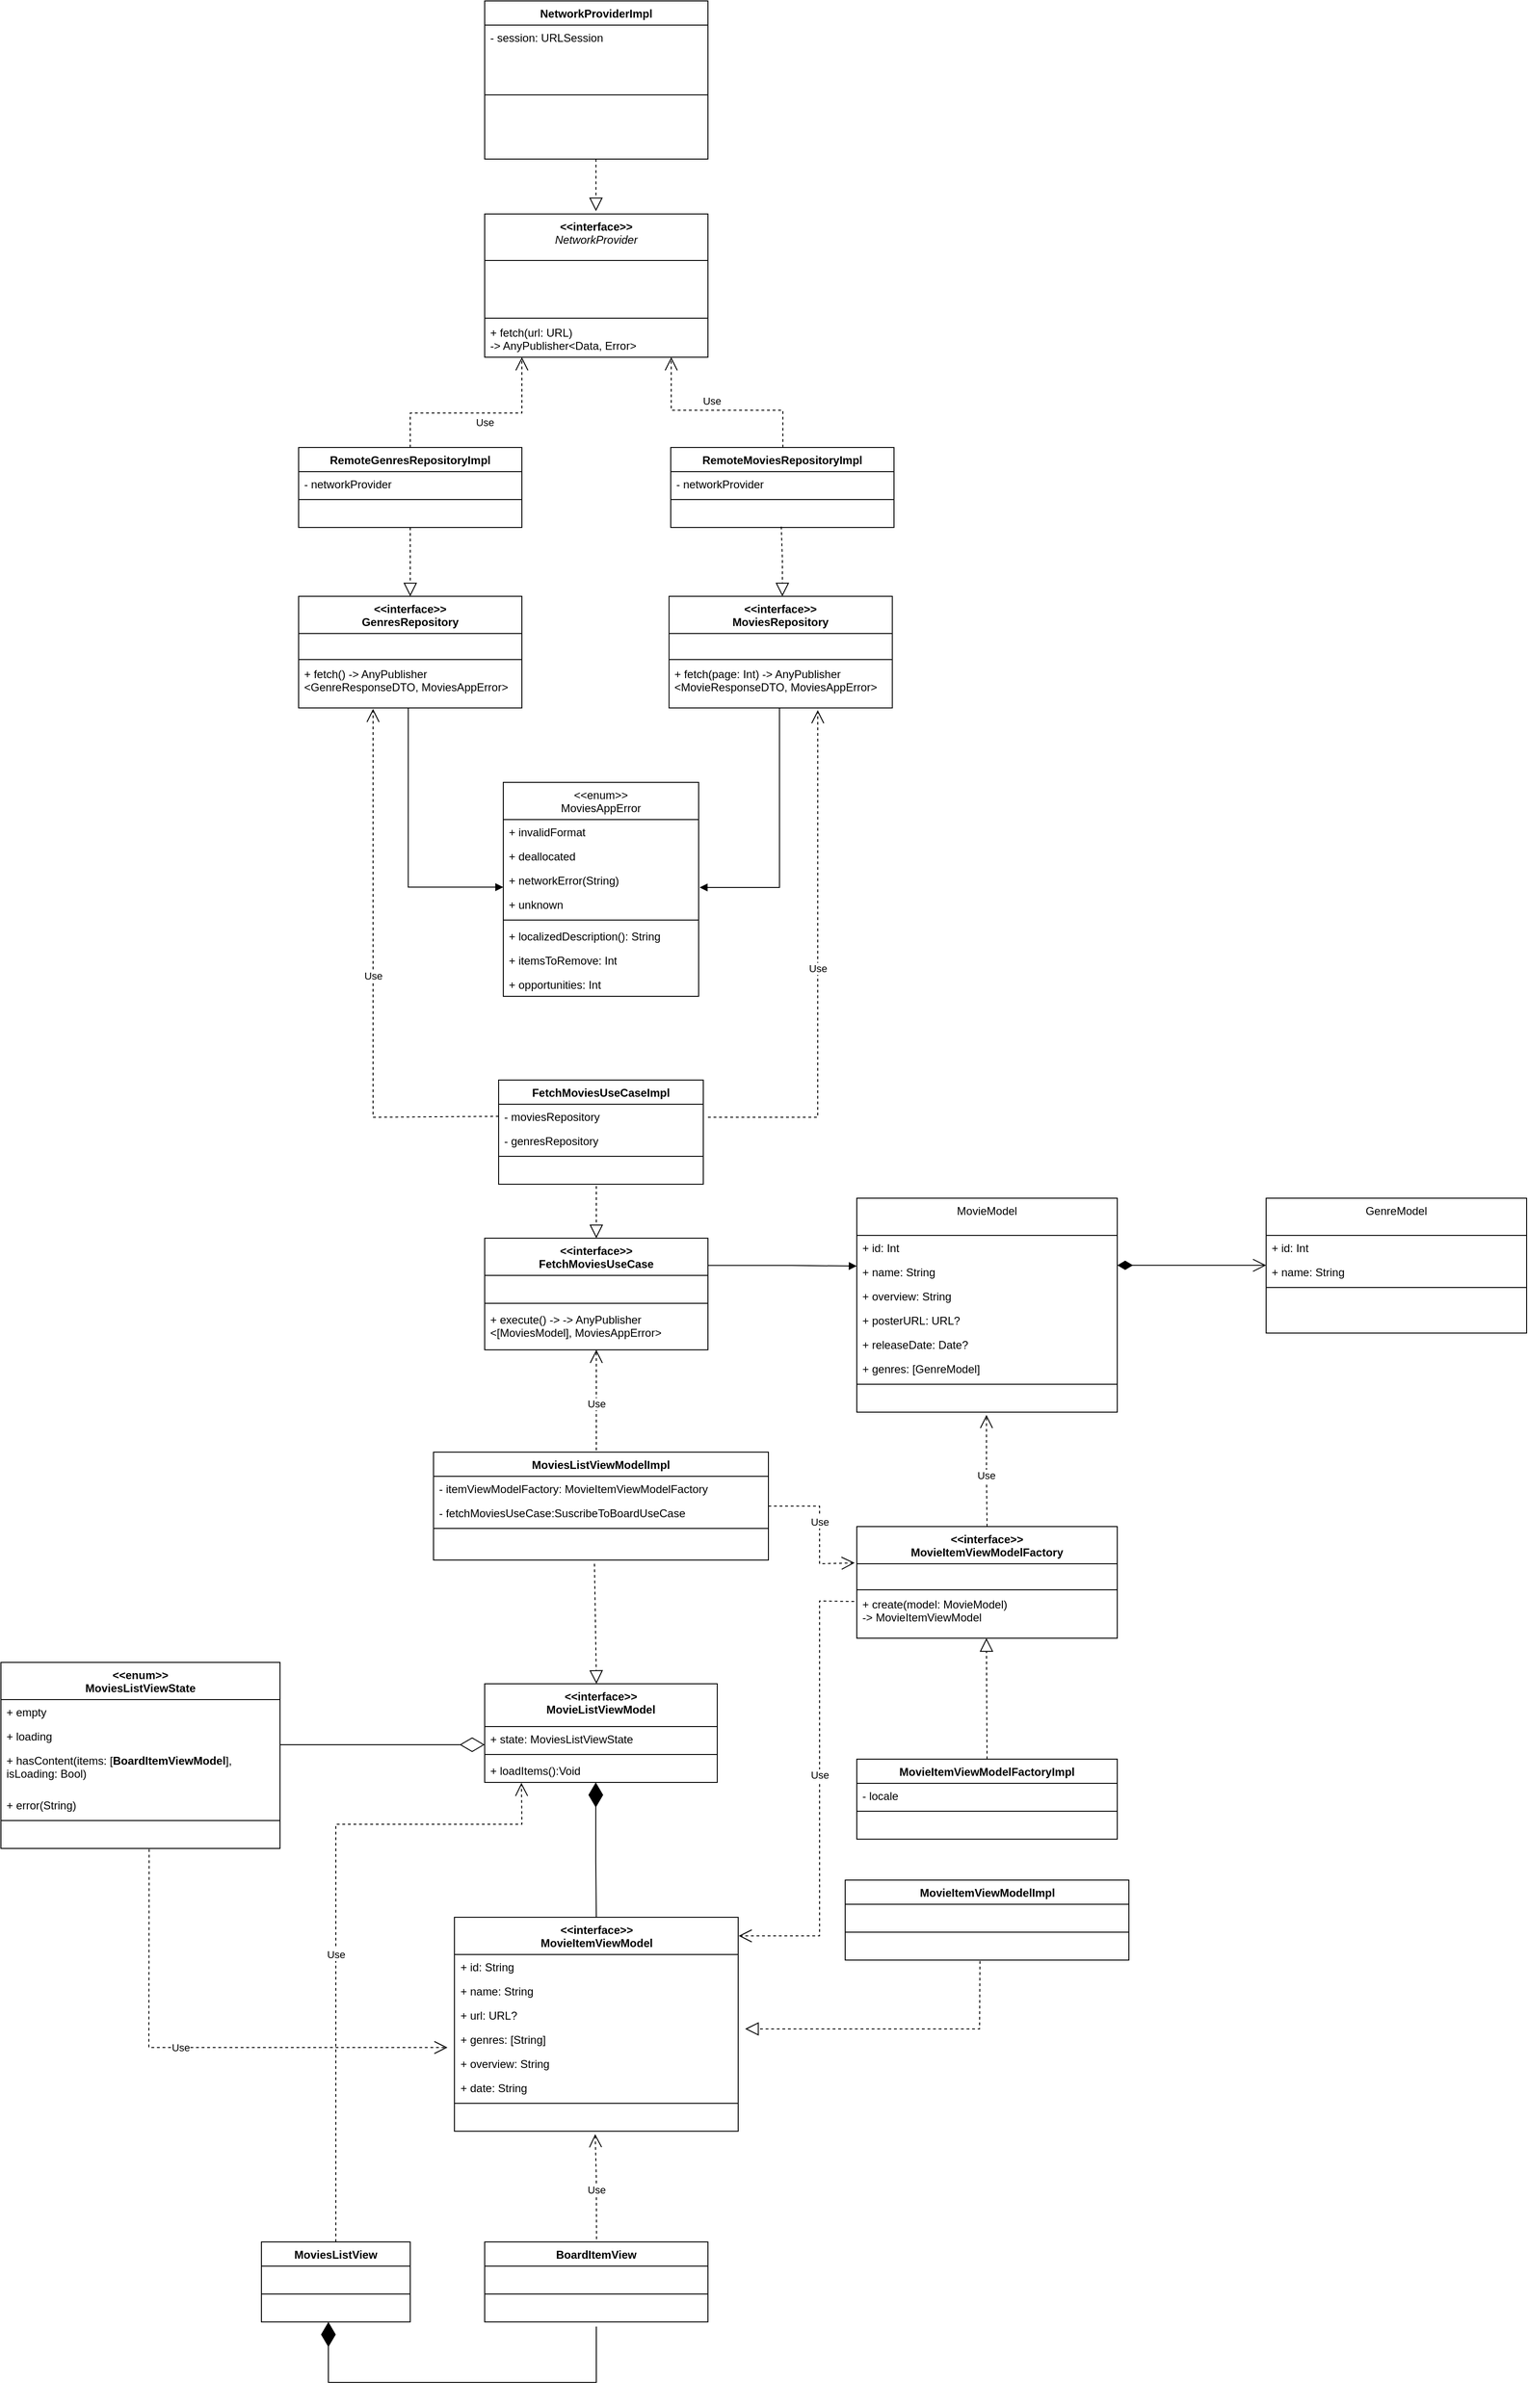 <mxfile version="26.1.1">
  <diagram id="C5RBs43oDa-KdzZeNtuy" name="Page-1">
    <mxGraphModel dx="3207" dy="3436" grid="1" gridSize="10" guides="1" tooltips="1" connect="1" arrows="1" fold="1" page="1" pageScale="1" pageWidth="827" pageHeight="1169" math="0" shadow="0">
      <root>
        <mxCell id="WIyWlLk6GJQsqaUBKTNV-0" />
        <mxCell id="WIyWlLk6GJQsqaUBKTNV-1" parent="WIyWlLk6GJQsqaUBKTNV-0" />
        <mxCell id="8yurtoqpaKrfjurdvBEN-20" value="&amp;lt;&amp;lt;interface&amp;gt;&amp;gt;&lt;br style=&quot;border-color: var(--border-color); padding: 0px; margin: 0px; font-style: italic; font-weight: 400;&quot;&gt;&lt;span style=&quot;font-weight: 400;&quot;&gt;&lt;i&gt;NetworkProvider&lt;/i&gt;&lt;/span&gt;" style="swimlane;fontStyle=1;align=center;verticalAlign=top;childLayout=stackLayout;horizontal=1;startSize=50;horizontalStack=0;resizeParent=1;resizeParentMax=0;resizeLast=0;collapsible=1;marginBottom=0;whiteSpace=wrap;html=1;" vertex="1" parent="WIyWlLk6GJQsqaUBKTNV-1">
          <mxGeometry x="-520" y="-1011" width="240" height="154" as="geometry" />
        </mxCell>
        <mxCell id="8yurtoqpaKrfjurdvBEN-21" value="&amp;nbsp;" style="text;strokeColor=none;fillColor=none;align=left;verticalAlign=top;spacingLeft=4;spacingRight=4;overflow=hidden;rotatable=0;points=[[0,0.5],[1,0.5]];portConstraint=eastwest;whiteSpace=wrap;html=1;" vertex="1" parent="8yurtoqpaKrfjurdvBEN-20">
          <mxGeometry y="50" width="240" height="60" as="geometry" />
        </mxCell>
        <mxCell id="8yurtoqpaKrfjurdvBEN-22" value="" style="line;strokeWidth=1;fillColor=none;align=left;verticalAlign=middle;spacingTop=-1;spacingLeft=3;spacingRight=3;rotatable=0;labelPosition=right;points=[];portConstraint=eastwest;strokeColor=inherit;" vertex="1" parent="8yurtoqpaKrfjurdvBEN-20">
          <mxGeometry y="110" width="240" height="4" as="geometry" />
        </mxCell>
        <mxCell id="8yurtoqpaKrfjurdvBEN-23" value="+&lt;span style=&quot;text-wrap-mode: nowrap;&quot;&gt;&amp;nbsp;fetch(url: URL)&amp;nbsp;&lt;/span&gt;&lt;div&gt;&lt;span style=&quot;text-wrap-mode: nowrap;&quot;&gt;-&amp;gt; AnyPublisher&amp;lt;Data, Error&amp;gt;&lt;/span&gt;&lt;/div&gt;" style="text;strokeColor=none;fillColor=none;align=left;verticalAlign=top;spacingLeft=4;spacingRight=4;overflow=hidden;rotatable=0;points=[[0,0.5],[1,0.5]];portConstraint=eastwest;whiteSpace=wrap;html=1;" vertex="1" parent="8yurtoqpaKrfjurdvBEN-20">
          <mxGeometry y="114" width="240" height="40" as="geometry" />
        </mxCell>
        <mxCell id="8yurtoqpaKrfjurdvBEN-26" value="NetworkProviderImpl" style="swimlane;fontStyle=1;align=center;verticalAlign=top;childLayout=stackLayout;horizontal=1;startSize=26;horizontalStack=0;resizeParent=1;resizeParentMax=0;resizeLast=0;collapsible=1;marginBottom=0;whiteSpace=wrap;html=1;" vertex="1" parent="WIyWlLk6GJQsqaUBKTNV-1">
          <mxGeometry x="-520" y="-1240" width="240" height="170" as="geometry" />
        </mxCell>
        <mxCell id="8yurtoqpaKrfjurdvBEN-27" value="- session: URLSession" style="text;strokeColor=none;fillColor=none;align=left;verticalAlign=top;spacingLeft=4;spacingRight=4;overflow=hidden;rotatable=0;points=[[0,0.5],[1,0.5]];portConstraint=eastwest;whiteSpace=wrap;html=1;" vertex="1" parent="8yurtoqpaKrfjurdvBEN-26">
          <mxGeometry y="26" width="240" height="26" as="geometry" />
        </mxCell>
        <mxCell id="8yurtoqpaKrfjurdvBEN-28" value="" style="line;strokeWidth=1;fillColor=none;align=left;verticalAlign=middle;spacingTop=-1;spacingLeft=3;spacingRight=3;rotatable=0;labelPosition=right;points=[];portConstraint=eastwest;strokeColor=inherit;" vertex="1" parent="8yurtoqpaKrfjurdvBEN-26">
          <mxGeometry y="52" width="240" height="98" as="geometry" />
        </mxCell>
        <mxCell id="8yurtoqpaKrfjurdvBEN-29" value="&amp;nbsp;" style="text;strokeColor=none;fillColor=none;align=left;verticalAlign=top;spacingLeft=4;spacingRight=4;overflow=hidden;rotatable=0;points=[[0,0.5],[1,0.5]];portConstraint=eastwest;whiteSpace=wrap;html=1;" vertex="1" parent="8yurtoqpaKrfjurdvBEN-26">
          <mxGeometry y="150" width="240" height="20" as="geometry" />
        </mxCell>
        <mxCell id="8yurtoqpaKrfjurdvBEN-30" value="" style="endArrow=block;dashed=1;endFill=0;endSize=12;html=1;rounded=0;" edge="1" parent="WIyWlLk6GJQsqaUBKTNV-1">
          <mxGeometry width="160" relative="1" as="geometry">
            <mxPoint x="-400.37" y="-1070" as="sourcePoint" />
            <mxPoint x="-400.37" y="-1014" as="targetPoint" />
          </mxGeometry>
        </mxCell>
        <mxCell id="8yurtoqpaKrfjurdvBEN-31" value="Use" style="endArrow=open;endSize=12;dashed=1;html=1;rounded=0;exitX=0.5;exitY=1;exitDx=0;exitDy=0;" edge="1" parent="WIyWlLk6GJQsqaUBKTNV-1">
          <mxGeometry x="0.078" y="-10" width="160" relative="1" as="geometry">
            <mxPoint x="-199.46" y="-760" as="sourcePoint" />
            <mxPoint x="-319.46" y="-857" as="targetPoint" />
            <mxPoint as="offset" />
            <Array as="points">
              <mxPoint x="-199.46" y="-800" />
              <mxPoint x="-319.46" y="-800" />
            </Array>
          </mxGeometry>
        </mxCell>
        <mxCell id="8yurtoqpaKrfjurdvBEN-32" value="Use" style="endArrow=open;endSize=12;dashed=1;html=1;rounded=0;" edge="1" parent="WIyWlLk6GJQsqaUBKTNV-1">
          <mxGeometry x="0.078" y="-10" width="160" relative="1" as="geometry">
            <mxPoint x="-600" y="-760" as="sourcePoint" />
            <mxPoint x="-480" y="-857" as="targetPoint" />
            <mxPoint as="offset" />
            <Array as="points">
              <mxPoint x="-600" y="-797" />
              <mxPoint x="-480" y="-797" />
            </Array>
          </mxGeometry>
        </mxCell>
        <mxCell id="8yurtoqpaKrfjurdvBEN-33" value="&amp;lt;&amp;lt;interface&amp;gt;&amp;gt;&lt;br&gt;MoviesRepository" style="swimlane;fontStyle=1;align=center;verticalAlign=top;childLayout=stackLayout;horizontal=1;startSize=40;horizontalStack=0;resizeParent=1;resizeParentMax=0;resizeLast=0;collapsible=1;marginBottom=0;whiteSpace=wrap;html=1;" vertex="1" parent="WIyWlLk6GJQsqaUBKTNV-1">
          <mxGeometry x="-321.8" y="-600" width="240" height="120" as="geometry" />
        </mxCell>
        <mxCell id="8yurtoqpaKrfjurdvBEN-34" value="&amp;nbsp;" style="text;strokeColor=none;fillColor=none;align=left;verticalAlign=top;spacingLeft=4;spacingRight=4;overflow=hidden;rotatable=0;points=[[0,0.5],[1,0.5]];portConstraint=eastwest;whiteSpace=wrap;html=1;" vertex="1" parent="8yurtoqpaKrfjurdvBEN-33">
          <mxGeometry y="40" width="240" height="26" as="geometry" />
        </mxCell>
        <mxCell id="8yurtoqpaKrfjurdvBEN-35" value="" style="line;strokeWidth=1;fillColor=none;align=left;verticalAlign=middle;spacingTop=-1;spacingLeft=3;spacingRight=3;rotatable=0;labelPosition=right;points=[];portConstraint=eastwest;strokeColor=inherit;" vertex="1" parent="8yurtoqpaKrfjurdvBEN-33">
          <mxGeometry y="66" width="240" height="4" as="geometry" />
        </mxCell>
        <mxCell id="8yurtoqpaKrfjurdvBEN-36" value="+&lt;span style=&quot;text-wrap-mode: nowrap;&quot;&gt;&amp;nbsp;fetch(page: Int)&amp;nbsp;-&amp;gt; AnyPublisher&lt;/span&gt;&lt;div&gt;&lt;span style=&quot;text-wrap-mode: nowrap;&quot;&gt;&amp;lt;MovieResponseDTO, MoviesAppError&amp;gt;&lt;/span&gt;&lt;/div&gt;" style="text;strokeColor=none;fillColor=none;align=left;verticalAlign=top;spacingLeft=4;spacingRight=4;overflow=hidden;rotatable=0;points=[[0,0.5],[1,0.5]];portConstraint=eastwest;whiteSpace=wrap;html=1;" vertex="1" parent="8yurtoqpaKrfjurdvBEN-33">
          <mxGeometry y="70" width="240" height="50" as="geometry" />
        </mxCell>
        <mxCell id="8yurtoqpaKrfjurdvBEN-39" value="RemoteMoviesRepositoryImpl" style="swimlane;fontStyle=1;align=center;verticalAlign=top;childLayout=stackLayout;horizontal=1;startSize=26;horizontalStack=0;resizeParent=1;resizeParentMax=0;resizeLast=0;collapsible=1;marginBottom=0;whiteSpace=wrap;html=1;" vertex="1" parent="WIyWlLk6GJQsqaUBKTNV-1">
          <mxGeometry x="-320" y="-760" width="240" height="86" as="geometry" />
        </mxCell>
        <mxCell id="8yurtoqpaKrfjurdvBEN-40" value="- networkProvider" style="text;strokeColor=none;fillColor=none;align=left;verticalAlign=top;spacingLeft=4;spacingRight=4;overflow=hidden;rotatable=0;points=[[0,0.5],[1,0.5]];portConstraint=eastwest;whiteSpace=wrap;html=1;" vertex="1" parent="8yurtoqpaKrfjurdvBEN-39">
          <mxGeometry y="26" width="240" height="26" as="geometry" />
        </mxCell>
        <mxCell id="8yurtoqpaKrfjurdvBEN-41" value="" style="line;strokeWidth=1;fillColor=none;align=left;verticalAlign=middle;spacingTop=-1;spacingLeft=3;spacingRight=3;rotatable=0;labelPosition=right;points=[];portConstraint=eastwest;strokeColor=inherit;" vertex="1" parent="8yurtoqpaKrfjurdvBEN-39">
          <mxGeometry y="52" width="240" height="8" as="geometry" />
        </mxCell>
        <mxCell id="8yurtoqpaKrfjurdvBEN-42" value="&amp;nbsp;" style="text;strokeColor=none;fillColor=none;align=left;verticalAlign=top;spacingLeft=4;spacingRight=4;overflow=hidden;rotatable=0;points=[[0,0.5],[1,0.5]];portConstraint=eastwest;whiteSpace=wrap;html=1;" vertex="1" parent="8yurtoqpaKrfjurdvBEN-39">
          <mxGeometry y="60" width="240" height="26" as="geometry" />
        </mxCell>
        <mxCell id="8yurtoqpaKrfjurdvBEN-43" value="" style="endArrow=block;dashed=1;endFill=0;endSize=12;html=1;rounded=0;exitX=0.495;exitY=0.968;exitDx=0;exitDy=0;exitPerimeter=0;entryX=0.495;entryY=0.968;entryDx=0;entryDy=0;entryPerimeter=0;" edge="1" parent="8yurtoqpaKrfjurdvBEN-39" source="8yurtoqpaKrfjurdvBEN-42">
          <mxGeometry width="160" relative="1" as="geometry">
            <mxPoint x="120" y="90" as="sourcePoint" />
            <mxPoint x="120" y="160" as="targetPoint" />
            <Array as="points">
              <mxPoint x="120" y="120" />
            </Array>
          </mxGeometry>
        </mxCell>
        <mxCell id="8yurtoqpaKrfjurdvBEN-44" value="&amp;lt;&amp;lt;interface&amp;gt;&amp;gt;&lt;br&gt;GenresRepository" style="swimlane;fontStyle=1;align=center;verticalAlign=top;childLayout=stackLayout;horizontal=1;startSize=40;horizontalStack=0;resizeParent=1;resizeParentMax=0;resizeLast=0;collapsible=1;marginBottom=0;whiteSpace=wrap;html=1;" vertex="1" parent="WIyWlLk6GJQsqaUBKTNV-1">
          <mxGeometry x="-720" y="-600" width="240" height="120" as="geometry" />
        </mxCell>
        <mxCell id="8yurtoqpaKrfjurdvBEN-45" value="&amp;nbsp;" style="text;strokeColor=none;fillColor=none;align=left;verticalAlign=top;spacingLeft=4;spacingRight=4;overflow=hidden;rotatable=0;points=[[0,0.5],[1,0.5]];portConstraint=eastwest;whiteSpace=wrap;html=1;" vertex="1" parent="8yurtoqpaKrfjurdvBEN-44">
          <mxGeometry y="40" width="240" height="26" as="geometry" />
        </mxCell>
        <mxCell id="8yurtoqpaKrfjurdvBEN-46" value="" style="line;strokeWidth=1;fillColor=none;align=left;verticalAlign=middle;spacingTop=-1;spacingLeft=3;spacingRight=3;rotatable=0;labelPosition=right;points=[];portConstraint=eastwest;strokeColor=inherit;" vertex="1" parent="8yurtoqpaKrfjurdvBEN-44">
          <mxGeometry y="66" width="240" height="4" as="geometry" />
        </mxCell>
        <mxCell id="8yurtoqpaKrfjurdvBEN-47" value="+&lt;span style=&quot;text-wrap-mode: nowrap;&quot;&gt;&amp;nbsp;fetch()&amp;nbsp;-&amp;gt; AnyPublisher&lt;/span&gt;&lt;div&gt;&lt;span style=&quot;text-wrap-mode: nowrap;&quot;&gt;&amp;lt;GenreResponseDTO, MoviesAppError&amp;gt;&lt;/span&gt;&lt;/div&gt;" style="text;strokeColor=none;fillColor=none;align=left;verticalAlign=top;spacingLeft=4;spacingRight=4;overflow=hidden;rotatable=0;points=[[0,0.5],[1,0.5]];portConstraint=eastwest;whiteSpace=wrap;html=1;" vertex="1" parent="8yurtoqpaKrfjurdvBEN-44">
          <mxGeometry y="70" width="240" height="50" as="geometry" />
        </mxCell>
        <mxCell id="8yurtoqpaKrfjurdvBEN-50" value="RemoteGenresRepositoryImpl" style="swimlane;fontStyle=1;align=center;verticalAlign=top;childLayout=stackLayout;horizontal=1;startSize=26;horizontalStack=0;resizeParent=1;resizeParentMax=0;resizeLast=0;collapsible=1;marginBottom=0;whiteSpace=wrap;html=1;" vertex="1" parent="WIyWlLk6GJQsqaUBKTNV-1">
          <mxGeometry x="-720" y="-760" width="240" height="86" as="geometry" />
        </mxCell>
        <mxCell id="8yurtoqpaKrfjurdvBEN-51" value="- networkProvider" style="text;strokeColor=none;fillColor=none;align=left;verticalAlign=top;spacingLeft=4;spacingRight=4;overflow=hidden;rotatable=0;points=[[0,0.5],[1,0.5]];portConstraint=eastwest;whiteSpace=wrap;html=1;" vertex="1" parent="8yurtoqpaKrfjurdvBEN-50">
          <mxGeometry y="26" width="240" height="26" as="geometry" />
        </mxCell>
        <mxCell id="8yurtoqpaKrfjurdvBEN-52" value="" style="line;strokeWidth=1;fillColor=none;align=left;verticalAlign=middle;spacingTop=-1;spacingLeft=3;spacingRight=3;rotatable=0;labelPosition=right;points=[];portConstraint=eastwest;strokeColor=inherit;" vertex="1" parent="8yurtoqpaKrfjurdvBEN-50">
          <mxGeometry y="52" width="240" height="8" as="geometry" />
        </mxCell>
        <mxCell id="8yurtoqpaKrfjurdvBEN-53" value="&amp;nbsp;" style="text;strokeColor=none;fillColor=none;align=left;verticalAlign=top;spacingLeft=4;spacingRight=4;overflow=hidden;rotatable=0;points=[[0,0.5],[1,0.5]];portConstraint=eastwest;whiteSpace=wrap;html=1;" vertex="1" parent="8yurtoqpaKrfjurdvBEN-50">
          <mxGeometry y="60" width="240" height="26" as="geometry" />
        </mxCell>
        <mxCell id="8yurtoqpaKrfjurdvBEN-54" value="" style="endArrow=block;dashed=1;endFill=0;endSize=12;html=1;rounded=0;exitX=0.5;exitY=1;exitDx=0;exitDy=0;entryX=0.5;entryY=1;entryDx=0;entryDy=0;" edge="1" parent="WIyWlLk6GJQsqaUBKTNV-1" source="8yurtoqpaKrfjurdvBEN-50">
          <mxGeometry width="160" relative="1" as="geometry">
            <mxPoint x="-600" y="-660" as="sourcePoint" />
            <mxPoint x="-600" y="-600" as="targetPoint" />
            <Array as="points">
              <mxPoint x="-600" y="-650" />
            </Array>
          </mxGeometry>
        </mxCell>
        <mxCell id="8yurtoqpaKrfjurdvBEN-56" value="&lt;&lt;enum&gt;&gt;&#xa;MoviesAppError" style="swimlane;fontStyle=0;align=center;verticalAlign=top;childLayout=stackLayout;horizontal=1;startSize=40;horizontalStack=0;resizeParent=1;resizeLast=0;collapsible=1;marginBottom=0;rounded=0;shadow=0;strokeWidth=1;" vertex="1" parent="WIyWlLk6GJQsqaUBKTNV-1">
          <mxGeometry x="-500" y="-400" width="210" height="230" as="geometry">
            <mxRectangle x="550" y="140" width="160" height="26" as="alternateBounds" />
          </mxGeometry>
        </mxCell>
        <mxCell id="8yurtoqpaKrfjurdvBEN-57" value="+ invalidFormat" style="text;align=left;verticalAlign=top;spacingLeft=4;spacingRight=4;overflow=hidden;rotatable=0;points=[[0,0.5],[1,0.5]];portConstraint=eastwest;" vertex="1" parent="8yurtoqpaKrfjurdvBEN-56">
          <mxGeometry y="40" width="210" height="26" as="geometry" />
        </mxCell>
        <mxCell id="8yurtoqpaKrfjurdvBEN-58" value="+ deallocated" style="text;align=left;verticalAlign=top;spacingLeft=4;spacingRight=4;overflow=hidden;rotatable=0;points=[[0,0.5],[1,0.5]];portConstraint=eastwest;rounded=0;shadow=0;html=0;" vertex="1" parent="8yurtoqpaKrfjurdvBEN-56">
          <mxGeometry y="66" width="210" height="26" as="geometry" />
        </mxCell>
        <mxCell id="8yurtoqpaKrfjurdvBEN-65" value="+ networkError(String)" style="text;align=left;verticalAlign=top;spacingLeft=4;spacingRight=4;overflow=hidden;rotatable=0;points=[[0,0.5],[1,0.5]];portConstraint=eastwest;rounded=0;shadow=0;html=0;" vertex="1" parent="8yurtoqpaKrfjurdvBEN-56">
          <mxGeometry y="92" width="210" height="26" as="geometry" />
        </mxCell>
        <mxCell id="8yurtoqpaKrfjurdvBEN-59" value="+ unknown" style="text;align=left;verticalAlign=top;spacingLeft=4;spacingRight=4;overflow=hidden;rotatable=0;points=[[0,0.5],[1,0.5]];portConstraint=eastwest;rounded=0;shadow=0;html=0;" vertex="1" parent="8yurtoqpaKrfjurdvBEN-56">
          <mxGeometry y="118" width="210" height="26" as="geometry" />
        </mxCell>
        <mxCell id="8yurtoqpaKrfjurdvBEN-60" value="" style="line;html=1;strokeWidth=1;align=left;verticalAlign=middle;spacingTop=-1;spacingLeft=3;spacingRight=3;rotatable=0;labelPosition=right;points=[];portConstraint=eastwest;" vertex="1" parent="8yurtoqpaKrfjurdvBEN-56">
          <mxGeometry y="144" width="210" height="8" as="geometry" />
        </mxCell>
        <mxCell id="8yurtoqpaKrfjurdvBEN-61" value="+ localizedDescription(): String" style="text;align=left;verticalAlign=top;spacingLeft=4;spacingRight=4;overflow=hidden;rotatable=0;points=[[0,0.5],[1,0.5]];portConstraint=eastwest;" vertex="1" parent="8yurtoqpaKrfjurdvBEN-56">
          <mxGeometry y="152" width="210" height="26" as="geometry" />
        </mxCell>
        <mxCell id="8yurtoqpaKrfjurdvBEN-62" value="+ itemsToRemove: Int" style="text;strokeColor=none;fillColor=none;align=left;verticalAlign=top;spacingLeft=4;spacingRight=4;overflow=hidden;rotatable=0;points=[[0,0.5],[1,0.5]];portConstraint=eastwest;whiteSpace=wrap;html=1;" vertex="1" parent="8yurtoqpaKrfjurdvBEN-56">
          <mxGeometry y="178" width="210" height="26" as="geometry" />
        </mxCell>
        <mxCell id="8yurtoqpaKrfjurdvBEN-63" value="+ opportunities: Int" style="text;strokeColor=none;fillColor=none;align=left;verticalAlign=top;spacingLeft=4;spacingRight=4;overflow=hidden;rotatable=0;points=[[0,0.5],[1,0.5]];portConstraint=eastwest;whiteSpace=wrap;html=1;" vertex="1" parent="8yurtoqpaKrfjurdvBEN-56">
          <mxGeometry y="204" width="210" height="26" as="geometry" />
        </mxCell>
        <mxCell id="8yurtoqpaKrfjurdvBEN-67" value="" style="endArrow=block;endFill=1;html=1;edgeStyle=orthogonalEdgeStyle;align=left;verticalAlign=top;rounded=0;entryX=0.495;entryY=1.146;entryDx=0;entryDy=0;entryPerimeter=0;exitX=0.491;exitY=1.023;exitDx=0;exitDy=0;exitPerimeter=0;" edge="1" parent="WIyWlLk6GJQsqaUBKTNV-1">
          <mxGeometry x="-0.333" relative="1" as="geometry">
            <mxPoint x="-602.16" y="-480.0" as="sourcePoint" />
            <mxPoint x="-500" y="-287.354" as="targetPoint" />
            <Array as="points">
              <mxPoint x="-602.17" y="-287" />
            </Array>
            <mxPoint as="offset" />
          </mxGeometry>
        </mxCell>
        <mxCell id="8yurtoqpaKrfjurdvBEN-69" value="" style="endArrow=block;endFill=1;html=1;edgeStyle=orthogonalEdgeStyle;align=left;verticalAlign=top;rounded=0;exitX=0.491;exitY=1.023;exitDx=0;exitDy=0;exitPerimeter=0;" edge="1" parent="WIyWlLk6GJQsqaUBKTNV-1">
          <mxGeometry x="-0.333" relative="1" as="geometry">
            <mxPoint x="-203.12" y="-480.0" as="sourcePoint" />
            <mxPoint x="-289" y="-287" as="targetPoint" />
            <Array as="points">
              <mxPoint x="-203.13" y="-287" />
            </Array>
            <mxPoint as="offset" />
          </mxGeometry>
        </mxCell>
        <mxCell id="8yurtoqpaKrfjurdvBEN-79" value="&amp;lt;&amp;lt;interface&amp;gt;&amp;gt;&lt;br&gt;FetchMoviesUseCase" style="swimlane;fontStyle=1;align=center;verticalAlign=top;childLayout=stackLayout;horizontal=1;startSize=40;horizontalStack=0;resizeParent=1;resizeParentMax=0;resizeLast=0;collapsible=1;marginBottom=0;whiteSpace=wrap;html=1;" vertex="1" parent="WIyWlLk6GJQsqaUBKTNV-1">
          <mxGeometry x="-520" y="90" width="240" height="120" as="geometry" />
        </mxCell>
        <mxCell id="8yurtoqpaKrfjurdvBEN-80" value="&amp;nbsp;" style="text;strokeColor=none;fillColor=none;align=left;verticalAlign=top;spacingLeft=4;spacingRight=4;overflow=hidden;rotatable=0;points=[[0,0.5],[1,0.5]];portConstraint=eastwest;whiteSpace=wrap;html=1;" vertex="1" parent="8yurtoqpaKrfjurdvBEN-79">
          <mxGeometry y="40" width="240" height="26" as="geometry" />
        </mxCell>
        <mxCell id="8yurtoqpaKrfjurdvBEN-81" value="" style="line;strokeWidth=1;fillColor=none;align=left;verticalAlign=middle;spacingTop=-1;spacingLeft=3;spacingRight=3;rotatable=0;labelPosition=right;points=[];portConstraint=eastwest;strokeColor=inherit;" vertex="1" parent="8yurtoqpaKrfjurdvBEN-79">
          <mxGeometry y="66" width="240" height="8" as="geometry" />
        </mxCell>
        <mxCell id="8yurtoqpaKrfjurdvBEN-82" value="+ execute() -&amp;gt;&amp;nbsp;&lt;span style=&quot;text-wrap-mode: nowrap;&quot;&gt;-&amp;gt; AnyPublisher&lt;/span&gt;&lt;div&gt;&lt;span style=&quot;text-wrap-mode: nowrap;&quot;&gt;&amp;lt;[MoviesModel], MoviesAppError&amp;gt;&lt;/span&gt;&lt;/div&gt;" style="text;strokeColor=none;fillColor=none;align=left;verticalAlign=top;spacingLeft=4;spacingRight=4;overflow=hidden;rotatable=0;points=[[0,0.5],[1,0.5]];portConstraint=eastwest;whiteSpace=wrap;html=1;" vertex="1" parent="8yurtoqpaKrfjurdvBEN-79">
          <mxGeometry y="74" width="240" height="46" as="geometry" />
        </mxCell>
        <mxCell id="8yurtoqpaKrfjurdvBEN-83" value="FetchMoviesUseCaseImpl" style="swimlane;fontStyle=1;align=center;verticalAlign=top;childLayout=stackLayout;horizontal=1;startSize=26;horizontalStack=0;resizeParent=1;resizeParentMax=0;resizeLast=0;collapsible=1;marginBottom=0;whiteSpace=wrap;html=1;" vertex="1" parent="WIyWlLk6GJQsqaUBKTNV-1">
          <mxGeometry x="-505" y="-80" width="220" height="112" as="geometry" />
        </mxCell>
        <mxCell id="8yurtoqpaKrfjurdvBEN-99" value="- moviesRepository" style="text;strokeColor=none;fillColor=none;align=left;verticalAlign=top;spacingLeft=4;spacingRight=4;overflow=hidden;rotatable=0;points=[[0,0.5],[1,0.5]];portConstraint=eastwest;whiteSpace=wrap;html=1;" vertex="1" parent="8yurtoqpaKrfjurdvBEN-83">
          <mxGeometry y="26" width="220" height="26" as="geometry" />
        </mxCell>
        <mxCell id="8yurtoqpaKrfjurdvBEN-84" value="- genresRepository" style="text;strokeColor=none;fillColor=none;align=left;verticalAlign=top;spacingLeft=4;spacingRight=4;overflow=hidden;rotatable=0;points=[[0,0.5],[1,0.5]];portConstraint=eastwest;whiteSpace=wrap;html=1;" vertex="1" parent="8yurtoqpaKrfjurdvBEN-83">
          <mxGeometry y="52" width="220" height="26" as="geometry" />
        </mxCell>
        <mxCell id="8yurtoqpaKrfjurdvBEN-85" value="" style="line;strokeWidth=1;fillColor=none;align=left;verticalAlign=middle;spacingTop=-1;spacingLeft=3;spacingRight=3;rotatable=0;labelPosition=right;points=[];portConstraint=eastwest;strokeColor=inherit;" vertex="1" parent="8yurtoqpaKrfjurdvBEN-83">
          <mxGeometry y="78" width="220" height="8" as="geometry" />
        </mxCell>
        <mxCell id="8yurtoqpaKrfjurdvBEN-86" value="&amp;nbsp;" style="text;strokeColor=none;fillColor=none;align=left;verticalAlign=top;spacingLeft=4;spacingRight=4;overflow=hidden;rotatable=0;points=[[0,0.5],[1,0.5]];portConstraint=eastwest;whiteSpace=wrap;html=1;" vertex="1" parent="8yurtoqpaKrfjurdvBEN-83">
          <mxGeometry y="86" width="220" height="26" as="geometry" />
        </mxCell>
        <mxCell id="8yurtoqpaKrfjurdvBEN-88" value="Use" style="endArrow=open;endSize=12;dashed=1;html=1;rounded=0;entryX=0;entryY=0.5;entryDx=0;entryDy=0;exitX=0;exitY=0.5;exitDx=0;exitDy=0;" edge="1" parent="8yurtoqpaKrfjurdvBEN-83" source="8yurtoqpaKrfjurdvBEN-99">
          <mxGeometry width="160" relative="1" as="geometry">
            <mxPoint x="-5" y="40" as="sourcePoint" />
            <mxPoint x="-135" y="-399" as="targetPoint" />
            <Array as="points">
              <mxPoint x="-135" y="40" />
              <mxPoint x="-135" y="-280" />
              <mxPoint x="-135" y="-350" />
            </Array>
          </mxGeometry>
        </mxCell>
        <mxCell id="8yurtoqpaKrfjurdvBEN-87" value="" style="endArrow=block;dashed=1;endFill=0;endSize=12;html=1;rounded=0;entryX=0.5;entryY=0;entryDx=0;entryDy=0;exitX=0.5;exitY=0;exitDx=0;exitDy=0;" edge="1" parent="WIyWlLk6GJQsqaUBKTNV-1" target="8yurtoqpaKrfjurdvBEN-79">
          <mxGeometry width="160" relative="1" as="geometry">
            <mxPoint x="-400" y="34" as="sourcePoint" />
            <mxPoint x="-615" y="60" as="targetPoint" />
          </mxGeometry>
        </mxCell>
        <mxCell id="8yurtoqpaKrfjurdvBEN-98" value="Use" style="endArrow=open;endSize=12;dashed=1;html=1;rounded=0;exitX=0.666;exitY=1.048;exitDx=0;exitDy=0;exitPerimeter=0;entryX=0.666;entryY=1.048;entryDx=0;entryDy=0;entryPerimeter=0;" edge="1" parent="WIyWlLk6GJQsqaUBKTNV-1" target="8yurtoqpaKrfjurdvBEN-36">
          <mxGeometry width="160" relative="1" as="geometry">
            <mxPoint x="-280" y="-40" as="sourcePoint" />
            <mxPoint x="140" y="-257" as="targetPoint" />
            <Array as="points">
              <mxPoint x="-162" y="-40" />
            </Array>
          </mxGeometry>
        </mxCell>
        <mxCell id="8yurtoqpaKrfjurdvBEN-101" value="MovieModel" style="swimlane;fontStyle=0;align=center;verticalAlign=top;childLayout=stackLayout;horizontal=1;startSize=40;horizontalStack=0;resizeParent=1;resizeLast=0;collapsible=1;marginBottom=0;rounded=0;shadow=0;strokeWidth=1;" vertex="1" parent="WIyWlLk6GJQsqaUBKTNV-1">
          <mxGeometry x="-120" y="47" width="280" height="230" as="geometry">
            <mxRectangle x="550" y="140" width="160" height="26" as="alternateBounds" />
          </mxGeometry>
        </mxCell>
        <mxCell id="8yurtoqpaKrfjurdvBEN-102" value="+ id: Int" style="text;align=left;verticalAlign=top;spacingLeft=4;spacingRight=4;overflow=hidden;rotatable=0;points=[[0,0.5],[1,0.5]];portConstraint=eastwest;" vertex="1" parent="8yurtoqpaKrfjurdvBEN-101">
          <mxGeometry y="40" width="280" height="26" as="geometry" />
        </mxCell>
        <mxCell id="8yurtoqpaKrfjurdvBEN-103" value="+ name: String" style="text;align=left;verticalAlign=top;spacingLeft=4;spacingRight=4;overflow=hidden;rotatable=0;points=[[0,0.5],[1,0.5]];portConstraint=eastwest;rounded=0;shadow=0;html=0;" vertex="1" parent="8yurtoqpaKrfjurdvBEN-101">
          <mxGeometry y="66" width="280" height="26" as="geometry" />
        </mxCell>
        <mxCell id="8yurtoqpaKrfjurdvBEN-104" value="+ overview: String" style="text;strokeColor=none;fillColor=none;align=left;verticalAlign=top;spacingLeft=4;spacingRight=4;overflow=hidden;rotatable=0;points=[[0,0.5],[1,0.5]];portConstraint=eastwest;whiteSpace=wrap;html=1;" vertex="1" parent="8yurtoqpaKrfjurdvBEN-101">
          <mxGeometry y="92" width="280" height="26" as="geometry" />
        </mxCell>
        <mxCell id="8yurtoqpaKrfjurdvBEN-105" value="+ posterURL: URL?" style="text;strokeColor=none;fillColor=none;align=left;verticalAlign=top;spacingLeft=4;spacingRight=4;overflow=hidden;rotatable=0;points=[[0,0.5],[1,0.5]];portConstraint=eastwest;whiteSpace=wrap;html=1;" vertex="1" parent="8yurtoqpaKrfjurdvBEN-101">
          <mxGeometry y="118" width="280" height="26" as="geometry" />
        </mxCell>
        <mxCell id="8yurtoqpaKrfjurdvBEN-115" value="+ releaseDate: Date?" style="text;strokeColor=none;fillColor=none;align=left;verticalAlign=top;spacingLeft=4;spacingRight=4;overflow=hidden;rotatable=0;points=[[0,0.5],[1,0.5]];portConstraint=eastwest;whiteSpace=wrap;html=1;" vertex="1" parent="8yurtoqpaKrfjurdvBEN-101">
          <mxGeometry y="144" width="280" height="26" as="geometry" />
        </mxCell>
        <mxCell id="8yurtoqpaKrfjurdvBEN-116" value="+ genres: [GenreModel]" style="text;strokeColor=none;fillColor=none;align=left;verticalAlign=top;spacingLeft=4;spacingRight=4;overflow=hidden;rotatable=0;points=[[0,0.5],[1,0.5]];portConstraint=eastwest;whiteSpace=wrap;html=1;" vertex="1" parent="8yurtoqpaKrfjurdvBEN-101">
          <mxGeometry y="170" width="280" height="26" as="geometry" />
        </mxCell>
        <mxCell id="8yurtoqpaKrfjurdvBEN-106" value="" style="line;html=1;strokeWidth=1;align=left;verticalAlign=middle;spacingTop=-1;spacingLeft=3;spacingRight=3;rotatable=0;labelPosition=right;points=[];portConstraint=eastwest;" vertex="1" parent="8yurtoqpaKrfjurdvBEN-101">
          <mxGeometry y="196" width="280" height="8" as="geometry" />
        </mxCell>
        <mxCell id="8yurtoqpaKrfjurdvBEN-107" value="&amp;nbsp;" style="text;strokeColor=none;fillColor=none;align=left;verticalAlign=top;spacingLeft=4;spacingRight=4;overflow=hidden;rotatable=0;points=[[0,0.5],[1,0.5]];portConstraint=eastwest;whiteSpace=wrap;html=1;" vertex="1" parent="8yurtoqpaKrfjurdvBEN-101">
          <mxGeometry y="204" width="280" height="26" as="geometry" />
        </mxCell>
        <mxCell id="8yurtoqpaKrfjurdvBEN-117" value="GenreModel" style="swimlane;fontStyle=0;align=center;verticalAlign=top;childLayout=stackLayout;horizontal=1;startSize=40;horizontalStack=0;resizeParent=1;resizeLast=0;collapsible=1;marginBottom=0;rounded=0;shadow=0;strokeWidth=1;" vertex="1" parent="WIyWlLk6GJQsqaUBKTNV-1">
          <mxGeometry x="320" y="47" width="280" height="145" as="geometry">
            <mxRectangle x="550" y="140" width="160" height="26" as="alternateBounds" />
          </mxGeometry>
        </mxCell>
        <mxCell id="8yurtoqpaKrfjurdvBEN-118" value="+ id: Int" style="text;align=left;verticalAlign=top;spacingLeft=4;spacingRight=4;overflow=hidden;rotatable=0;points=[[0,0.5],[1,0.5]];portConstraint=eastwest;" vertex="1" parent="8yurtoqpaKrfjurdvBEN-117">
          <mxGeometry y="40" width="280" height="26" as="geometry" />
        </mxCell>
        <mxCell id="8yurtoqpaKrfjurdvBEN-119" value="+ name: String" style="text;align=left;verticalAlign=top;spacingLeft=4;spacingRight=4;overflow=hidden;rotatable=0;points=[[0,0.5],[1,0.5]];portConstraint=eastwest;rounded=0;shadow=0;html=0;" vertex="1" parent="8yurtoqpaKrfjurdvBEN-117">
          <mxGeometry y="66" width="280" height="26" as="geometry" />
        </mxCell>
        <mxCell id="8yurtoqpaKrfjurdvBEN-124" value="" style="line;html=1;strokeWidth=1;align=left;verticalAlign=middle;spacingTop=-1;spacingLeft=3;spacingRight=3;rotatable=0;labelPosition=right;points=[];portConstraint=eastwest;" vertex="1" parent="8yurtoqpaKrfjurdvBEN-117">
          <mxGeometry y="92" width="280" height="8" as="geometry" />
        </mxCell>
        <mxCell id="8yurtoqpaKrfjurdvBEN-125" value="&amp;nbsp;" style="text;strokeColor=none;fillColor=none;align=left;verticalAlign=top;spacingLeft=4;spacingRight=4;overflow=hidden;rotatable=0;points=[[0,0.5],[1,0.5]];portConstraint=eastwest;whiteSpace=wrap;html=1;" vertex="1" parent="8yurtoqpaKrfjurdvBEN-117">
          <mxGeometry y="100" width="280" height="26" as="geometry" />
        </mxCell>
        <mxCell id="8yurtoqpaKrfjurdvBEN-128" value="" style="endArrow=block;endFill=1;html=1;edgeStyle=orthogonalEdgeStyle;align=left;verticalAlign=top;rounded=0;entryX=0;entryY=0.269;entryDx=0;entryDy=0;entryPerimeter=0;" edge="1" parent="WIyWlLk6GJQsqaUBKTNV-1" target="8yurtoqpaKrfjurdvBEN-103">
          <mxGeometry x="-0.333" relative="1" as="geometry">
            <mxPoint x="-280" y="119.29" as="sourcePoint" />
            <mxPoint x="-170" y="119.29" as="targetPoint" />
            <Array as="points">
              <mxPoint x="-190" y="119" />
            </Array>
            <mxPoint as="offset" />
          </mxGeometry>
        </mxCell>
        <mxCell id="8yurtoqpaKrfjurdvBEN-129" value="" style="endArrow=open;html=1;endSize=12;startArrow=diamondThin;startSize=14;startFill=1;edgeStyle=orthogonalEdgeStyle;align=left;verticalAlign=bottom;rounded=0;" edge="1" parent="WIyWlLk6GJQsqaUBKTNV-1">
          <mxGeometry x="-1" y="3" relative="1" as="geometry">
            <mxPoint x="160" y="119.14" as="sourcePoint" />
            <mxPoint x="320" y="119.14" as="targetPoint" />
          </mxGeometry>
        </mxCell>
        <mxCell id="8yurtoqpaKrfjurdvBEN-130" value="&amp;lt;&amp;lt;interface&amp;gt;&amp;gt;&lt;br&gt;MovieListViewModel" style="swimlane;fontStyle=1;align=center;verticalAlign=top;childLayout=stackLayout;horizontal=1;startSize=46;horizontalStack=0;resizeParent=1;resizeParentMax=0;resizeLast=0;collapsible=1;marginBottom=0;whiteSpace=wrap;html=1;" vertex="1" parent="WIyWlLk6GJQsqaUBKTNV-1">
          <mxGeometry x="-520" y="569" width="250" height="106" as="geometry" />
        </mxCell>
        <mxCell id="8yurtoqpaKrfjurdvBEN-132" value="+ state: MoviesListViewState" style="text;strokeColor=none;fillColor=none;align=left;verticalAlign=top;spacingLeft=4;spacingRight=4;overflow=hidden;rotatable=0;points=[[0,0.5],[1,0.5]];portConstraint=eastwest;whiteSpace=wrap;html=1;" vertex="1" parent="8yurtoqpaKrfjurdvBEN-130">
          <mxGeometry y="46" width="250" height="26" as="geometry" />
        </mxCell>
        <mxCell id="8yurtoqpaKrfjurdvBEN-133" value="" style="line;strokeWidth=1;fillColor=none;align=left;verticalAlign=middle;spacingTop=-1;spacingLeft=3;spacingRight=3;rotatable=0;labelPosition=right;points=[];portConstraint=eastwest;strokeColor=inherit;" vertex="1" parent="8yurtoqpaKrfjurdvBEN-130">
          <mxGeometry y="72" width="250" height="8" as="geometry" />
        </mxCell>
        <mxCell id="8yurtoqpaKrfjurdvBEN-134" value="+ loadItems():Void" style="text;strokeColor=none;fillColor=none;align=left;verticalAlign=top;spacingLeft=4;spacingRight=4;overflow=hidden;rotatable=0;points=[[0,0.5],[1,0.5]];portConstraint=eastwest;whiteSpace=wrap;html=1;" vertex="1" parent="8yurtoqpaKrfjurdvBEN-130">
          <mxGeometry y="80" width="250" height="26" as="geometry" />
        </mxCell>
        <mxCell id="8yurtoqpaKrfjurdvBEN-135" value="&amp;lt;&amp;lt;enum&amp;gt;&amp;gt;&lt;br&gt;MoviesListViewState" style="swimlane;fontStyle=1;align=center;verticalAlign=top;childLayout=stackLayout;horizontal=1;startSize=40;horizontalStack=0;resizeParent=1;resizeParentMax=0;resizeLast=0;collapsible=1;marginBottom=0;whiteSpace=wrap;html=1;" vertex="1" parent="WIyWlLk6GJQsqaUBKTNV-1">
          <mxGeometry x="-1040" y="546" width="300" height="200" as="geometry" />
        </mxCell>
        <mxCell id="8yurtoqpaKrfjurdvBEN-136" value="+ empty" style="text;strokeColor=none;fillColor=none;align=left;verticalAlign=top;spacingLeft=4;spacingRight=4;overflow=hidden;rotatable=0;points=[[0,0.5],[1,0.5]];portConstraint=eastwest;whiteSpace=wrap;html=1;" vertex="1" parent="8yurtoqpaKrfjurdvBEN-135">
          <mxGeometry y="40" width="300" height="26" as="geometry" />
        </mxCell>
        <mxCell id="8yurtoqpaKrfjurdvBEN-137" value="+ loading" style="text;strokeColor=none;fillColor=none;align=left;verticalAlign=top;spacingLeft=4;spacingRight=4;overflow=hidden;rotatable=0;points=[[0,0.5],[1,0.5]];portConstraint=eastwest;whiteSpace=wrap;html=1;" vertex="1" parent="8yurtoqpaKrfjurdvBEN-135">
          <mxGeometry y="66" width="300" height="26" as="geometry" />
        </mxCell>
        <mxCell id="8yurtoqpaKrfjurdvBEN-138" value="+ hasContent(items: [&lt;span style=&quot;font-weight: 700; text-align: center;&quot;&gt;BoardItemViewModel&lt;/span&gt;],&amp;nbsp;&lt;div&gt;isLoading: Bool)&lt;/div&gt;" style="text;strokeColor=none;fillColor=none;align=left;verticalAlign=top;spacingLeft=4;spacingRight=4;overflow=hidden;rotatable=0;points=[[0,0.5],[1,0.5]];portConstraint=eastwest;whiteSpace=wrap;html=1;" vertex="1" parent="8yurtoqpaKrfjurdvBEN-135">
          <mxGeometry y="92" width="300" height="48" as="geometry" />
        </mxCell>
        <mxCell id="8yurtoqpaKrfjurdvBEN-139" value="+ error(String)" style="text;strokeColor=none;fillColor=none;align=left;verticalAlign=top;spacingLeft=4;spacingRight=4;overflow=hidden;rotatable=0;points=[[0,0.5],[1,0.5]];portConstraint=eastwest;whiteSpace=wrap;html=1;" vertex="1" parent="8yurtoqpaKrfjurdvBEN-135">
          <mxGeometry y="140" width="300" height="26" as="geometry" />
        </mxCell>
        <mxCell id="8yurtoqpaKrfjurdvBEN-140" value="" style="line;strokeWidth=1;fillColor=none;align=left;verticalAlign=middle;spacingTop=-1;spacingLeft=3;spacingRight=3;rotatable=0;labelPosition=right;points=[];portConstraint=eastwest;strokeColor=inherit;" vertex="1" parent="8yurtoqpaKrfjurdvBEN-135">
          <mxGeometry y="166" width="300" height="8" as="geometry" />
        </mxCell>
        <mxCell id="8yurtoqpaKrfjurdvBEN-141" value="&amp;nbsp;" style="text;strokeColor=none;fillColor=none;align=left;verticalAlign=top;spacingLeft=4;spacingRight=4;overflow=hidden;rotatable=0;points=[[0,0.5],[1,0.5]];portConstraint=eastwest;whiteSpace=wrap;html=1;" vertex="1" parent="8yurtoqpaKrfjurdvBEN-135">
          <mxGeometry y="174" width="300" height="26" as="geometry" />
        </mxCell>
        <mxCell id="8yurtoqpaKrfjurdvBEN-142" value="MoviesListViewModelImpl" style="swimlane;fontStyle=1;align=center;verticalAlign=top;childLayout=stackLayout;horizontal=1;startSize=26;horizontalStack=0;resizeParent=1;resizeParentMax=0;resizeLast=0;collapsible=1;marginBottom=0;whiteSpace=wrap;html=1;" vertex="1" parent="WIyWlLk6GJQsqaUBKTNV-1">
          <mxGeometry x="-575" y="320" width="360" height="116" as="geometry" />
        </mxCell>
        <mxCell id="8yurtoqpaKrfjurdvBEN-143" value="- itemViewModelFactory: MovieItemViewModelFactory" style="text;strokeColor=none;fillColor=none;align=left;verticalAlign=top;spacingLeft=4;spacingRight=4;overflow=hidden;rotatable=0;points=[[0,0.5],[1,0.5]];portConstraint=eastwest;whiteSpace=wrap;html=1;" vertex="1" parent="8yurtoqpaKrfjurdvBEN-142">
          <mxGeometry y="26" width="360" height="26" as="geometry" />
        </mxCell>
        <mxCell id="8yurtoqpaKrfjurdvBEN-144" value="- fetchMoviesUseCase:SuscribeToBoardUseCase" style="text;strokeColor=none;fillColor=none;align=left;verticalAlign=top;spacingLeft=4;spacingRight=4;overflow=hidden;rotatable=0;points=[[0,0.5],[1,0.5]];portConstraint=eastwest;whiteSpace=wrap;html=1;" vertex="1" parent="8yurtoqpaKrfjurdvBEN-142">
          <mxGeometry y="52" width="360" height="26" as="geometry" />
        </mxCell>
        <mxCell id="8yurtoqpaKrfjurdvBEN-147" value="" style="line;strokeWidth=1;fillColor=none;align=left;verticalAlign=middle;spacingTop=-1;spacingLeft=3;spacingRight=3;rotatable=0;labelPosition=right;points=[];portConstraint=eastwest;strokeColor=inherit;" vertex="1" parent="8yurtoqpaKrfjurdvBEN-142">
          <mxGeometry y="78" width="360" height="8" as="geometry" />
        </mxCell>
        <mxCell id="8yurtoqpaKrfjurdvBEN-148" value="&amp;nbsp;" style="text;strokeColor=none;fillColor=none;align=left;verticalAlign=top;spacingLeft=4;spacingRight=4;overflow=hidden;rotatable=0;points=[[0,0.5],[1,0.5]];portConstraint=eastwest;whiteSpace=wrap;html=1;" vertex="1" parent="8yurtoqpaKrfjurdvBEN-142">
          <mxGeometry y="86" width="360" height="30" as="geometry" />
        </mxCell>
        <mxCell id="8yurtoqpaKrfjurdvBEN-149" value="" style="endArrow=block;dashed=1;endFill=0;endSize=12;html=1;rounded=0;entryX=0.5;entryY=0;entryDx=0;entryDy=0;" edge="1" parent="WIyWlLk6GJQsqaUBKTNV-1">
          <mxGeometry width="160" relative="1" as="geometry">
            <mxPoint x="-402" y="440" as="sourcePoint" />
            <mxPoint x="-399.88" y="569" as="targetPoint" />
          </mxGeometry>
        </mxCell>
        <mxCell id="8yurtoqpaKrfjurdvBEN-150" value="" style="endArrow=diamondThin;endFill=0;endSize=24;html=1;rounded=0;" edge="1" parent="WIyWlLk6GJQsqaUBKTNV-1">
          <mxGeometry width="160" relative="1" as="geometry">
            <mxPoint x="-740" y="634.5" as="sourcePoint" />
            <mxPoint x="-520" y="634.5" as="targetPoint" />
          </mxGeometry>
        </mxCell>
        <mxCell id="8yurtoqpaKrfjurdvBEN-151" value="" style="endArrow=diamondThin;endFill=1;endSize=24;html=1;rounded=0;entryX=0.708;entryY=1;entryDx=0;entryDy=0;entryPerimeter=0;exitX=0.5;exitY=0;exitDx=0;exitDy=0;" edge="1" parent="WIyWlLk6GJQsqaUBKTNV-1" source="8yurtoqpaKrfjurdvBEN-152">
          <mxGeometry width="160" relative="1" as="geometry">
            <mxPoint x="-401" y="810" as="sourcePoint" />
            <mxPoint x="-400.56" y="675.0" as="targetPoint" />
            <Array as="points">
              <mxPoint x="-400.56" y="760" />
            </Array>
          </mxGeometry>
        </mxCell>
        <mxCell id="8yurtoqpaKrfjurdvBEN-152" value="&amp;lt;&amp;lt;interface&amp;gt;&amp;gt;&lt;br&gt;MovieItemViewModel" style="swimlane;fontStyle=1;align=center;verticalAlign=top;childLayout=stackLayout;horizontal=1;startSize=40;horizontalStack=0;resizeParent=1;resizeParentMax=0;resizeLast=0;collapsible=1;marginBottom=0;whiteSpace=wrap;html=1;" vertex="1" parent="WIyWlLk6GJQsqaUBKTNV-1">
          <mxGeometry x="-552.5" y="820" width="305" height="230" as="geometry" />
        </mxCell>
        <mxCell id="8yurtoqpaKrfjurdvBEN-154" value="+ id: String" style="text;strokeColor=none;fillColor=none;align=left;verticalAlign=top;spacingLeft=4;spacingRight=4;overflow=hidden;rotatable=0;points=[[0,0.5],[1,0.5]];portConstraint=eastwest;whiteSpace=wrap;html=1;" vertex="1" parent="8yurtoqpaKrfjurdvBEN-152">
          <mxGeometry y="40" width="305" height="26" as="geometry" />
        </mxCell>
        <mxCell id="8yurtoqpaKrfjurdvBEN-155" value="+ name: String" style="text;strokeColor=none;fillColor=none;align=left;verticalAlign=top;spacingLeft=4;spacingRight=4;overflow=hidden;rotatable=0;points=[[0,0.5],[1,0.5]];portConstraint=eastwest;whiteSpace=wrap;html=1;" vertex="1" parent="8yurtoqpaKrfjurdvBEN-152">
          <mxGeometry y="66" width="305" height="26" as="geometry" />
        </mxCell>
        <mxCell id="8yurtoqpaKrfjurdvBEN-192" value="+ url: URL?" style="text;strokeColor=none;fillColor=none;align=left;verticalAlign=top;spacingLeft=4;spacingRight=4;overflow=hidden;rotatable=0;points=[[0,0.5],[1,0.5]];portConstraint=eastwest;whiteSpace=wrap;html=1;" vertex="1" parent="8yurtoqpaKrfjurdvBEN-152">
          <mxGeometry y="92" width="305" height="26" as="geometry" />
        </mxCell>
        <mxCell id="8yurtoqpaKrfjurdvBEN-191" value="+ genres: [String]" style="text;strokeColor=none;fillColor=none;align=left;verticalAlign=top;spacingLeft=4;spacingRight=4;overflow=hidden;rotatable=0;points=[[0,0.5],[1,0.5]];portConstraint=eastwest;whiteSpace=wrap;html=1;" vertex="1" parent="8yurtoqpaKrfjurdvBEN-152">
          <mxGeometry y="118" width="305" height="26" as="geometry" />
        </mxCell>
        <mxCell id="8yurtoqpaKrfjurdvBEN-193" value="+ overview: String" style="text;strokeColor=none;fillColor=none;align=left;verticalAlign=top;spacingLeft=4;spacingRight=4;overflow=hidden;rotatable=0;points=[[0,0.5],[1,0.5]];portConstraint=eastwest;whiteSpace=wrap;html=1;" vertex="1" parent="8yurtoqpaKrfjurdvBEN-152">
          <mxGeometry y="144" width="305" height="26" as="geometry" />
        </mxCell>
        <mxCell id="8yurtoqpaKrfjurdvBEN-194" value="+ date: String" style="text;strokeColor=none;fillColor=none;align=left;verticalAlign=top;spacingLeft=4;spacingRight=4;overflow=hidden;rotatable=0;points=[[0,0.5],[1,0.5]];portConstraint=eastwest;whiteSpace=wrap;html=1;" vertex="1" parent="8yurtoqpaKrfjurdvBEN-152">
          <mxGeometry y="170" width="305" height="26" as="geometry" />
        </mxCell>
        <mxCell id="8yurtoqpaKrfjurdvBEN-156" value="" style="line;strokeWidth=1;fillColor=none;align=left;verticalAlign=middle;spacingTop=-1;spacingLeft=3;spacingRight=3;rotatable=0;labelPosition=right;points=[];portConstraint=eastwest;strokeColor=inherit;" vertex="1" parent="8yurtoqpaKrfjurdvBEN-152">
          <mxGeometry y="196" width="305" height="8" as="geometry" />
        </mxCell>
        <mxCell id="8yurtoqpaKrfjurdvBEN-157" value="&amp;nbsp;" style="text;strokeColor=none;fillColor=none;align=left;verticalAlign=top;spacingLeft=4;spacingRight=4;overflow=hidden;rotatable=0;points=[[0,0.5],[1,0.5]];portConstraint=eastwest;whiteSpace=wrap;html=1;" vertex="1" parent="8yurtoqpaKrfjurdvBEN-152">
          <mxGeometry y="204" width="305" height="26" as="geometry" />
        </mxCell>
        <mxCell id="8yurtoqpaKrfjurdvBEN-158" value="MoviesListView" style="swimlane;fontStyle=1;align=center;verticalAlign=top;childLayout=stackLayout;horizontal=1;startSize=26;horizontalStack=0;resizeParent=1;resizeParentMax=0;resizeLast=0;collapsible=1;marginBottom=0;whiteSpace=wrap;html=1;" vertex="1" parent="WIyWlLk6GJQsqaUBKTNV-1">
          <mxGeometry x="-760" y="1169" width="160" height="86" as="geometry" />
        </mxCell>
        <mxCell id="8yurtoqpaKrfjurdvBEN-159" value="&amp;nbsp;" style="text;strokeColor=none;fillColor=none;align=left;verticalAlign=top;spacingLeft=4;spacingRight=4;overflow=hidden;rotatable=0;points=[[0,0.5],[1,0.5]];portConstraint=eastwest;whiteSpace=wrap;html=1;" vertex="1" parent="8yurtoqpaKrfjurdvBEN-158">
          <mxGeometry y="26" width="160" height="26" as="geometry" />
        </mxCell>
        <mxCell id="8yurtoqpaKrfjurdvBEN-160" value="" style="line;strokeWidth=1;fillColor=none;align=left;verticalAlign=middle;spacingTop=-1;spacingLeft=3;spacingRight=3;rotatable=0;labelPosition=right;points=[];portConstraint=eastwest;strokeColor=inherit;" vertex="1" parent="8yurtoqpaKrfjurdvBEN-158">
          <mxGeometry y="52" width="160" height="8" as="geometry" />
        </mxCell>
        <mxCell id="8yurtoqpaKrfjurdvBEN-161" value="&amp;nbsp;" style="text;strokeColor=none;fillColor=none;align=left;verticalAlign=top;spacingLeft=4;spacingRight=4;overflow=hidden;rotatable=0;points=[[0,0.5],[1,0.5]];portConstraint=eastwest;whiteSpace=wrap;html=1;" vertex="1" parent="8yurtoqpaKrfjurdvBEN-158">
          <mxGeometry y="60" width="160" height="26" as="geometry" />
        </mxCell>
        <mxCell id="8yurtoqpaKrfjurdvBEN-162" value="BoardItemView" style="swimlane;fontStyle=1;align=center;verticalAlign=top;childLayout=stackLayout;horizontal=1;startSize=26;horizontalStack=0;resizeParent=1;resizeParentMax=0;resizeLast=0;collapsible=1;marginBottom=0;whiteSpace=wrap;html=1;" vertex="1" parent="WIyWlLk6GJQsqaUBKTNV-1">
          <mxGeometry x="-520" y="1169" width="240" height="86" as="geometry" />
        </mxCell>
        <mxCell id="8yurtoqpaKrfjurdvBEN-163" value="&amp;nbsp;" style="text;strokeColor=none;fillColor=none;align=left;verticalAlign=top;spacingLeft=4;spacingRight=4;overflow=hidden;rotatable=0;points=[[0,0.5],[1,0.5]];portConstraint=eastwest;whiteSpace=wrap;html=1;" vertex="1" parent="8yurtoqpaKrfjurdvBEN-162">
          <mxGeometry y="26" width="240" height="26" as="geometry" />
        </mxCell>
        <mxCell id="8yurtoqpaKrfjurdvBEN-164" value="" style="line;strokeWidth=1;fillColor=none;align=left;verticalAlign=middle;spacingTop=-1;spacingLeft=3;spacingRight=3;rotatable=0;labelPosition=right;points=[];portConstraint=eastwest;strokeColor=inherit;" vertex="1" parent="8yurtoqpaKrfjurdvBEN-162">
          <mxGeometry y="52" width="240" height="8" as="geometry" />
        </mxCell>
        <mxCell id="8yurtoqpaKrfjurdvBEN-165" value="&amp;nbsp;" style="text;strokeColor=none;fillColor=none;align=left;verticalAlign=top;spacingLeft=4;spacingRight=4;overflow=hidden;rotatable=0;points=[[0,0.5],[1,0.5]];portConstraint=eastwest;whiteSpace=wrap;html=1;" vertex="1" parent="8yurtoqpaKrfjurdvBEN-162">
          <mxGeometry y="60" width="240" height="26" as="geometry" />
        </mxCell>
        <mxCell id="8yurtoqpaKrfjurdvBEN-166" value="" style="endArrow=diamondThin;endFill=1;endSize=24;html=1;rounded=0;entryX=0.45;entryY=1;entryDx=0;entryDy=0;entryPerimeter=0;" edge="1" parent="WIyWlLk6GJQsqaUBKTNV-1" target="8yurtoqpaKrfjurdvBEN-161">
          <mxGeometry width="160" relative="1" as="geometry">
            <mxPoint x="-400" y="1260" as="sourcePoint" />
            <mxPoint x="-230.83" y="1316" as="targetPoint" />
            <Array as="points">
              <mxPoint x="-400" y="1290" />
              <mxPoint x="-400" y="1320" />
              <mxPoint x="-688" y="1320" />
            </Array>
          </mxGeometry>
        </mxCell>
        <mxCell id="8yurtoqpaKrfjurdvBEN-167" value="Use" style="endArrow=open;endSize=12;dashed=1;html=1;rounded=0;entryX=0.158;entryY=1.02;entryDx=0;entryDy=0;exitX=0.5;exitY=0;exitDx=0;exitDy=0;entryPerimeter=0;" edge="1" parent="WIyWlLk6GJQsqaUBKTNV-1" source="8yurtoqpaKrfjurdvBEN-158" target="8yurtoqpaKrfjurdvBEN-134">
          <mxGeometry x="-0.109" width="160" relative="1" as="geometry">
            <mxPoint x="-310.0" y="1270" as="sourcePoint" />
            <mxPoint x="-520" y="700" as="targetPoint" />
            <Array as="points">
              <mxPoint x="-680" y="720" />
              <mxPoint x="-480" y="720" />
            </Array>
            <mxPoint as="offset" />
          </mxGeometry>
        </mxCell>
        <mxCell id="8yurtoqpaKrfjurdvBEN-168" value="MovieItemViewModelImpl" style="swimlane;fontStyle=1;align=center;verticalAlign=top;childLayout=stackLayout;horizontal=1;startSize=26;horizontalStack=0;resizeParent=1;resizeParentMax=0;resizeLast=0;collapsible=1;marginBottom=0;whiteSpace=wrap;html=1;" vertex="1" parent="WIyWlLk6GJQsqaUBKTNV-1">
          <mxGeometry x="-132.5" y="780" width="305" height="86" as="geometry" />
        </mxCell>
        <mxCell id="8yurtoqpaKrfjurdvBEN-169" value="&amp;nbsp;" style="text;strokeColor=none;fillColor=none;align=left;verticalAlign=top;spacingLeft=4;spacingRight=4;overflow=hidden;rotatable=0;points=[[0,0.5],[1,0.5]];portConstraint=eastwest;whiteSpace=wrap;html=1;" vertex="1" parent="8yurtoqpaKrfjurdvBEN-168">
          <mxGeometry y="26" width="305" height="26" as="geometry" />
        </mxCell>
        <mxCell id="8yurtoqpaKrfjurdvBEN-171" value="" style="line;strokeWidth=1;fillColor=none;align=left;verticalAlign=middle;spacingTop=-1;spacingLeft=3;spacingRight=3;rotatable=0;labelPosition=right;points=[];portConstraint=eastwest;strokeColor=inherit;" vertex="1" parent="8yurtoqpaKrfjurdvBEN-168">
          <mxGeometry y="52" width="305" height="8" as="geometry" />
        </mxCell>
        <mxCell id="8yurtoqpaKrfjurdvBEN-172" value="&amp;nbsp;" style="text;strokeColor=none;fillColor=none;align=left;verticalAlign=top;spacingLeft=4;spacingRight=4;overflow=hidden;rotatable=0;points=[[0,0.5],[1,0.5]];portConstraint=eastwest;whiteSpace=wrap;html=1;" vertex="1" parent="8yurtoqpaKrfjurdvBEN-168">
          <mxGeometry y="60" width="305" height="26" as="geometry" />
        </mxCell>
        <mxCell id="8yurtoqpaKrfjurdvBEN-153" value="" style="endArrow=block;dashed=1;endFill=0;endSize=12;html=1;rounded=0;exitX=0.475;exitY=1.038;exitDx=0;exitDy=0;exitPerimeter=0;" edge="1" parent="8yurtoqpaKrfjurdvBEN-168" source="8yurtoqpaKrfjurdvBEN-172">
          <mxGeometry width="160" relative="1" as="geometry">
            <mxPoint x="-762.5" y="80" as="sourcePoint" />
            <mxPoint x="-107.5" y="160" as="targetPoint" />
            <Array as="points">
              <mxPoint x="144.5" y="160" />
            </Array>
          </mxGeometry>
        </mxCell>
        <mxCell id="8yurtoqpaKrfjurdvBEN-173" value="Use" style="endArrow=open;endSize=12;dashed=1;html=1;rounded=0;" edge="1" parent="WIyWlLk6GJQsqaUBKTNV-1">
          <mxGeometry x="-0.074" width="160" relative="1" as="geometry">
            <mxPoint x="-400" y="318" as="sourcePoint" />
            <mxPoint x="-400" y="210" as="targetPoint" />
            <mxPoint as="offset" />
            <Array as="points">
              <mxPoint x="-400" y="270" />
            </Array>
          </mxGeometry>
        </mxCell>
        <mxCell id="8yurtoqpaKrfjurdvBEN-178" value="&amp;lt;&amp;lt;interface&amp;gt;&amp;gt;&lt;br&gt;MovieItemViewModelFactory" style="swimlane;fontStyle=1;align=center;verticalAlign=top;childLayout=stackLayout;horizontal=1;startSize=40;horizontalStack=0;resizeParent=1;resizeParentMax=0;resizeLast=0;collapsible=1;marginBottom=0;whiteSpace=wrap;html=1;" vertex="1" parent="WIyWlLk6GJQsqaUBKTNV-1">
          <mxGeometry x="-120" y="400" width="280" height="120" as="geometry" />
        </mxCell>
        <mxCell id="8yurtoqpaKrfjurdvBEN-179" value="&amp;nbsp;" style="text;strokeColor=none;fillColor=none;align=left;verticalAlign=top;spacingLeft=4;spacingRight=4;overflow=hidden;rotatable=0;points=[[0,0.5],[1,0.5]];portConstraint=eastwest;whiteSpace=wrap;html=1;" vertex="1" parent="8yurtoqpaKrfjurdvBEN-178">
          <mxGeometry y="40" width="280" height="26" as="geometry" />
        </mxCell>
        <mxCell id="8yurtoqpaKrfjurdvBEN-180" value="" style="line;strokeWidth=1;fillColor=none;align=left;verticalAlign=middle;spacingTop=-1;spacingLeft=3;spacingRight=3;rotatable=0;labelPosition=right;points=[];portConstraint=eastwest;strokeColor=inherit;" vertex="1" parent="8yurtoqpaKrfjurdvBEN-178">
          <mxGeometry y="66" width="280" height="4" as="geometry" />
        </mxCell>
        <mxCell id="8yurtoqpaKrfjurdvBEN-181" value="+&lt;span style=&quot;text-wrap-mode: nowrap;&quot;&gt;&amp;nbsp;create(model: MovieModel)&amp;nbsp;&lt;/span&gt;&lt;div&gt;&lt;span style=&quot;text-wrap-mode: nowrap;&quot;&gt;-&amp;gt; MovieItemViewModel&lt;br&gt;&lt;/span&gt;&lt;/div&gt;" style="text;strokeColor=none;fillColor=none;align=left;verticalAlign=top;spacingLeft=4;spacingRight=4;overflow=hidden;rotatable=0;points=[[0,0.5],[1,0.5]];portConstraint=eastwest;whiteSpace=wrap;html=1;" vertex="1" parent="8yurtoqpaKrfjurdvBEN-178">
          <mxGeometry y="70" width="280" height="50" as="geometry" />
        </mxCell>
        <mxCell id="8yurtoqpaKrfjurdvBEN-182" value="MovieItemViewModelFactoryImpl" style="swimlane;fontStyle=1;align=center;verticalAlign=top;childLayout=stackLayout;horizontal=1;startSize=26;horizontalStack=0;resizeParent=1;resizeParentMax=0;resizeLast=0;collapsible=1;marginBottom=0;whiteSpace=wrap;html=1;" vertex="1" parent="WIyWlLk6GJQsqaUBKTNV-1">
          <mxGeometry x="-120" y="650" width="280" height="86" as="geometry" />
        </mxCell>
        <mxCell id="8yurtoqpaKrfjurdvBEN-183" value="- locale" style="text;strokeColor=none;fillColor=none;align=left;verticalAlign=top;spacingLeft=4;spacingRight=4;overflow=hidden;rotatable=0;points=[[0,0.5],[1,0.5]];portConstraint=eastwest;whiteSpace=wrap;html=1;" vertex="1" parent="8yurtoqpaKrfjurdvBEN-182">
          <mxGeometry y="26" width="280" height="26" as="geometry" />
        </mxCell>
        <mxCell id="8yurtoqpaKrfjurdvBEN-184" value="" style="line;strokeWidth=1;fillColor=none;align=left;verticalAlign=middle;spacingTop=-1;spacingLeft=3;spacingRight=3;rotatable=0;labelPosition=right;points=[];portConstraint=eastwest;strokeColor=inherit;" vertex="1" parent="8yurtoqpaKrfjurdvBEN-182">
          <mxGeometry y="52" width="280" height="8" as="geometry" />
        </mxCell>
        <mxCell id="8yurtoqpaKrfjurdvBEN-185" value="&amp;nbsp;" style="text;strokeColor=none;fillColor=none;align=left;verticalAlign=top;spacingLeft=4;spacingRight=4;overflow=hidden;rotatable=0;points=[[0,0.5],[1,0.5]];portConstraint=eastwest;whiteSpace=wrap;html=1;" vertex="1" parent="8yurtoqpaKrfjurdvBEN-182">
          <mxGeometry y="60" width="280" height="26" as="geometry" />
        </mxCell>
        <mxCell id="8yurtoqpaKrfjurdvBEN-186" value="" style="endArrow=block;dashed=1;endFill=0;endSize=12;html=1;rounded=0;exitX=0.5;exitY=0;exitDx=0;exitDy=0;" edge="1" parent="WIyWlLk6GJQsqaUBKTNV-1" source="8yurtoqpaKrfjurdvBEN-182">
          <mxGeometry width="160" relative="1" as="geometry">
            <mxPoint x="19.33" y="610" as="sourcePoint" />
            <mxPoint x="19.33" y="520" as="targetPoint" />
            <Array as="points">
              <mxPoint x="19.33" y="520" />
            </Array>
          </mxGeometry>
        </mxCell>
        <mxCell id="8yurtoqpaKrfjurdvBEN-188" value="Use" style="endArrow=open;endSize=12;dashed=1;html=1;rounded=0;exitX=0.5;exitY=0;exitDx=0;exitDy=0;" edge="1" parent="WIyWlLk6GJQsqaUBKTNV-1" source="8yurtoqpaKrfjurdvBEN-178">
          <mxGeometry x="-0.074" width="160" relative="1" as="geometry">
            <mxPoint x="19.38" y="388" as="sourcePoint" />
            <mxPoint x="19.38" y="280" as="targetPoint" />
            <mxPoint as="offset" />
            <Array as="points">
              <mxPoint x="19.38" y="340" />
            </Array>
          </mxGeometry>
        </mxCell>
        <mxCell id="8yurtoqpaKrfjurdvBEN-190" value="Use" style="endArrow=open;endSize=12;dashed=1;html=1;rounded=0;exitX=1;exitY=0.5;exitDx=0;exitDy=0;entryX=-0.008;entryY=-0.038;entryDx=0;entryDy=0;entryPerimeter=0;" edge="1" parent="WIyWlLk6GJQsqaUBKTNV-1" source="8yurtoqpaKrfjurdvBEN-142" target="8yurtoqpaKrfjurdvBEN-179">
          <mxGeometry x="-0.074" width="160" relative="1" as="geometry">
            <mxPoint x="-169.38" y="410" as="sourcePoint" />
            <mxPoint x="-130" y="460" as="targetPoint" />
            <mxPoint as="offset" />
            <Array as="points">
              <mxPoint x="-160" y="378" />
              <mxPoint x="-160" y="440" />
            </Array>
          </mxGeometry>
        </mxCell>
        <mxCell id="8yurtoqpaKrfjurdvBEN-195" value="Use" style="endArrow=open;endSize=12;dashed=1;html=1;rounded=0;exitX=-0.01;exitY=0.211;exitDx=0;exitDy=0;exitPerimeter=0;" edge="1" parent="WIyWlLk6GJQsqaUBKTNV-1" source="8yurtoqpaKrfjurdvBEN-181">
          <mxGeometry x="-0.074" width="160" relative="1" as="geometry">
            <mxPoint x="-123" y="478" as="sourcePoint" />
            <mxPoint x="-247" y="840" as="targetPoint" />
            <mxPoint as="offset" />
            <Array as="points">
              <mxPoint x="-160" y="480" />
              <mxPoint x="-160" y="710" />
              <mxPoint x="-160" y="840" />
            </Array>
          </mxGeometry>
        </mxCell>
        <mxCell id="8yurtoqpaKrfjurdvBEN-196" value="Use" style="endArrow=open;endSize=12;dashed=1;html=1;rounded=0;exitX=0.531;exitY=1.028;exitDx=0;exitDy=0;exitPerimeter=0;" edge="1" parent="WIyWlLk6GJQsqaUBKTNV-1" source="8yurtoqpaKrfjurdvBEN-141">
          <mxGeometry x="-0.074" width="160" relative="1" as="geometry">
            <mxPoint x="-940" y="820" as="sourcePoint" />
            <mxPoint x="-560" y="960" as="targetPoint" />
            <mxPoint as="offset" />
            <Array as="points">
              <mxPoint x="-881" y="960" />
            </Array>
          </mxGeometry>
        </mxCell>
        <mxCell id="8yurtoqpaKrfjurdvBEN-197" value="Use" style="endArrow=open;endSize=12;dashed=1;html=1;rounded=0;entryX=0.496;entryY=1.118;entryDx=0;entryDy=0;entryPerimeter=0;exitX=0.501;exitY=-0.035;exitDx=0;exitDy=0;exitPerimeter=0;" edge="1" parent="WIyWlLk6GJQsqaUBKTNV-1" source="8yurtoqpaKrfjurdvBEN-162" target="8yurtoqpaKrfjurdvBEN-157">
          <mxGeometry x="-0.074" width="160" relative="1" as="geometry">
            <mxPoint x="-220" y="1263" as="sourcePoint" />
            <mxPoint x="-220" y="1050" as="targetPoint" />
            <mxPoint as="offset" />
            <Array as="points">
              <mxPoint x="-400" y="1100" />
            </Array>
          </mxGeometry>
        </mxCell>
      </root>
    </mxGraphModel>
  </diagram>
</mxfile>
